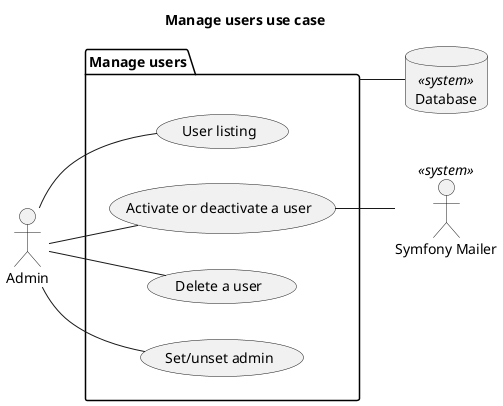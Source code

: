 @startuml
left to right direction

title Manage users use case

' Actors
actor Admin

'  <<system>>
Database Database <<system>>
actor "Symfony Mailer" as SymfonyMailer <<system>>

' Package definition
package "Manage users" as ManageUsersPackage {
    usecase "User listing" as UserListing
    usecase "Activate or deactivate a user" as toggleUser
    usecase "Delete a user" as DeleteUser
    usecase "Set/unset admin" as toggleAdmin
}

' Relations
Admin -- UserListing
Admin -- toggleUser
Admin -- DeleteUser
Admin -- toggleAdmin

ManageUsersPackage -- Database

toggleUser -- SymfonyMailer

@enduml
